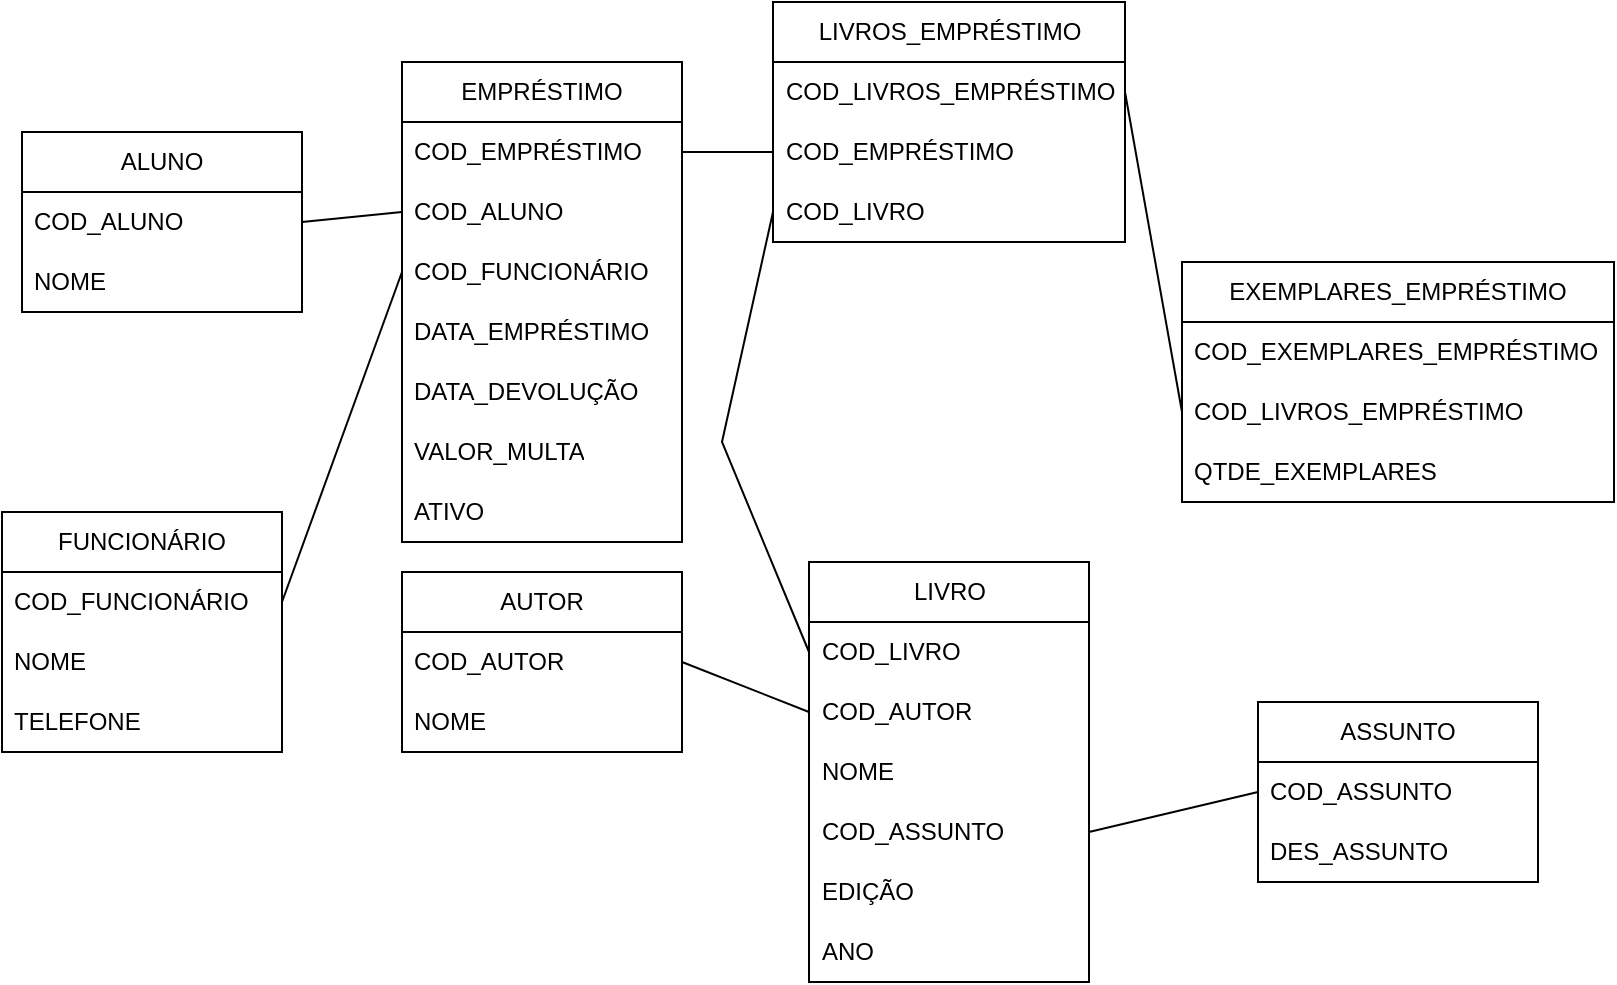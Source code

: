 <mxfile version="21.7.2" type="github">
  <diagram name="Página-1" id="oJfKlUC4fJond-4Fd566">
    <mxGraphModel dx="1434" dy="790" grid="1" gridSize="10" guides="1" tooltips="1" connect="1" arrows="1" fold="1" page="1" pageScale="1" pageWidth="827" pageHeight="1169" math="0" shadow="0">
      <root>
        <mxCell id="0" />
        <mxCell id="1" parent="0" />
        <mxCell id="D67Iu5vNy2_DxKm5OmHX-8" value="ALUNO" style="swimlane;fontStyle=0;childLayout=stackLayout;horizontal=1;startSize=30;horizontalStack=0;resizeParent=1;resizeParentMax=0;resizeLast=0;collapsible=1;marginBottom=0;whiteSpace=wrap;html=1;" vertex="1" parent="1">
          <mxGeometry x="20" y="95" width="140" height="90" as="geometry" />
        </mxCell>
        <mxCell id="D67Iu5vNy2_DxKm5OmHX-9" value="COD_ALUNO" style="text;strokeColor=none;fillColor=none;align=left;verticalAlign=middle;spacingLeft=4;spacingRight=4;overflow=hidden;points=[[0,0.5],[1,0.5]];portConstraint=eastwest;rotatable=0;whiteSpace=wrap;html=1;" vertex="1" parent="D67Iu5vNy2_DxKm5OmHX-8">
          <mxGeometry y="30" width="140" height="30" as="geometry" />
        </mxCell>
        <mxCell id="D67Iu5vNy2_DxKm5OmHX-10" value="NOME" style="text;strokeColor=none;fillColor=none;align=left;verticalAlign=middle;spacingLeft=4;spacingRight=4;overflow=hidden;points=[[0,0.5],[1,0.5]];portConstraint=eastwest;rotatable=0;whiteSpace=wrap;html=1;" vertex="1" parent="D67Iu5vNy2_DxKm5OmHX-8">
          <mxGeometry y="60" width="140" height="30" as="geometry" />
        </mxCell>
        <mxCell id="D67Iu5vNy2_DxKm5OmHX-12" value="EMPRÉSTIMO" style="swimlane;fontStyle=0;childLayout=stackLayout;horizontal=1;startSize=30;horizontalStack=0;resizeParent=1;resizeParentMax=0;resizeLast=0;collapsible=1;marginBottom=0;whiteSpace=wrap;html=1;" vertex="1" parent="1">
          <mxGeometry x="210" y="60" width="140" height="240" as="geometry" />
        </mxCell>
        <mxCell id="D67Iu5vNy2_DxKm5OmHX-13" value="COD_EMPRÉSTIMO" style="text;strokeColor=none;fillColor=none;align=left;verticalAlign=middle;spacingLeft=4;spacingRight=4;overflow=hidden;points=[[0,0.5],[1,0.5]];portConstraint=eastwest;rotatable=0;whiteSpace=wrap;html=1;" vertex="1" parent="D67Iu5vNy2_DxKm5OmHX-12">
          <mxGeometry y="30" width="140" height="30" as="geometry" />
        </mxCell>
        <mxCell id="D67Iu5vNy2_DxKm5OmHX-14" value="COD_ALUNO" style="text;strokeColor=none;fillColor=none;align=left;verticalAlign=middle;spacingLeft=4;spacingRight=4;overflow=hidden;points=[[0,0.5],[1,0.5]];portConstraint=eastwest;rotatable=0;whiteSpace=wrap;html=1;" vertex="1" parent="D67Iu5vNy2_DxKm5OmHX-12">
          <mxGeometry y="60" width="140" height="30" as="geometry" />
        </mxCell>
        <mxCell id="D67Iu5vNy2_DxKm5OmHX-53" value="COD_FUNCIONÁRIO" style="text;strokeColor=none;fillColor=none;align=left;verticalAlign=middle;spacingLeft=4;spacingRight=4;overflow=hidden;points=[[0,0.5],[1,0.5]];portConstraint=eastwest;rotatable=0;whiteSpace=wrap;html=1;" vertex="1" parent="D67Iu5vNy2_DxKm5OmHX-12">
          <mxGeometry y="90" width="140" height="30" as="geometry" />
        </mxCell>
        <mxCell id="D67Iu5vNy2_DxKm5OmHX-25" value="DATA_EMPRÉSTIMO" style="text;strokeColor=none;fillColor=none;align=left;verticalAlign=middle;spacingLeft=4;spacingRight=4;overflow=hidden;points=[[0,0.5],[1,0.5]];portConstraint=eastwest;rotatable=0;whiteSpace=wrap;html=1;" vertex="1" parent="D67Iu5vNy2_DxKm5OmHX-12">
          <mxGeometry y="120" width="140" height="30" as="geometry" />
        </mxCell>
        <mxCell id="D67Iu5vNy2_DxKm5OmHX-26" value="DATA_DEVOLUÇÃO" style="text;strokeColor=none;fillColor=none;align=left;verticalAlign=middle;spacingLeft=4;spacingRight=4;overflow=hidden;points=[[0,0.5],[1,0.5]];portConstraint=eastwest;rotatable=0;whiteSpace=wrap;html=1;" vertex="1" parent="D67Iu5vNy2_DxKm5OmHX-12">
          <mxGeometry y="150" width="140" height="30" as="geometry" />
        </mxCell>
        <mxCell id="D67Iu5vNy2_DxKm5OmHX-60" value="VALOR_MULTA" style="text;strokeColor=none;fillColor=none;align=left;verticalAlign=middle;spacingLeft=4;spacingRight=4;overflow=hidden;points=[[0,0.5],[1,0.5]];portConstraint=eastwest;rotatable=0;whiteSpace=wrap;html=1;" vertex="1" parent="D67Iu5vNy2_DxKm5OmHX-12">
          <mxGeometry y="180" width="140" height="30" as="geometry" />
        </mxCell>
        <mxCell id="D67Iu5vNy2_DxKm5OmHX-27" value="ATIVO" style="text;strokeColor=none;fillColor=none;align=left;verticalAlign=middle;spacingLeft=4;spacingRight=4;overflow=hidden;points=[[0,0.5],[1,0.5]];portConstraint=eastwest;rotatable=0;whiteSpace=wrap;html=1;" vertex="1" parent="D67Iu5vNy2_DxKm5OmHX-12">
          <mxGeometry y="210" width="140" height="30" as="geometry" />
        </mxCell>
        <mxCell id="D67Iu5vNy2_DxKm5OmHX-16" value="LIVROS_EMPRÉSTIMO" style="swimlane;fontStyle=0;childLayout=stackLayout;horizontal=1;startSize=30;horizontalStack=0;resizeParent=1;resizeParentMax=0;resizeLast=0;collapsible=1;marginBottom=0;whiteSpace=wrap;html=1;" vertex="1" parent="1">
          <mxGeometry x="395.5" y="30" width="176" height="120" as="geometry" />
        </mxCell>
        <mxCell id="D67Iu5vNy2_DxKm5OmHX-17" value="COD_LIVROS_EMPRÉSTIMO" style="text;strokeColor=none;fillColor=none;align=left;verticalAlign=middle;spacingLeft=4;spacingRight=4;overflow=hidden;points=[[0,0.5],[1,0.5]];portConstraint=eastwest;rotatable=0;whiteSpace=wrap;html=1;" vertex="1" parent="D67Iu5vNy2_DxKm5OmHX-16">
          <mxGeometry y="30" width="176" height="30" as="geometry" />
        </mxCell>
        <mxCell id="D67Iu5vNy2_DxKm5OmHX-18" value="COD_EMPRÉSTIMO" style="text;strokeColor=none;fillColor=none;align=left;verticalAlign=middle;spacingLeft=4;spacingRight=4;overflow=hidden;points=[[0,0.5],[1,0.5]];portConstraint=eastwest;rotatable=0;whiteSpace=wrap;html=1;" vertex="1" parent="D67Iu5vNy2_DxKm5OmHX-16">
          <mxGeometry y="60" width="176" height="30" as="geometry" />
        </mxCell>
        <mxCell id="D67Iu5vNy2_DxKm5OmHX-19" value="COD_LIVRO" style="text;strokeColor=none;fillColor=none;align=left;verticalAlign=middle;spacingLeft=4;spacingRight=4;overflow=hidden;points=[[0,0.5],[1,0.5]];portConstraint=eastwest;rotatable=0;whiteSpace=wrap;html=1;" vertex="1" parent="D67Iu5vNy2_DxKm5OmHX-16">
          <mxGeometry y="90" width="176" height="30" as="geometry" />
        </mxCell>
        <mxCell id="D67Iu5vNy2_DxKm5OmHX-21" value="FUNCIONÁRIO" style="swimlane;fontStyle=0;childLayout=stackLayout;horizontal=1;startSize=30;horizontalStack=0;resizeParent=1;resizeParentMax=0;resizeLast=0;collapsible=1;marginBottom=0;whiteSpace=wrap;html=1;" vertex="1" parent="1">
          <mxGeometry x="10" y="285" width="140" height="120" as="geometry" />
        </mxCell>
        <mxCell id="D67Iu5vNy2_DxKm5OmHX-22" value="COD_FUNCIONÁRIO" style="text;strokeColor=none;fillColor=none;align=left;verticalAlign=middle;spacingLeft=4;spacingRight=4;overflow=hidden;points=[[0,0.5],[1,0.5]];portConstraint=eastwest;rotatable=0;whiteSpace=wrap;html=1;" vertex="1" parent="D67Iu5vNy2_DxKm5OmHX-21">
          <mxGeometry y="30" width="140" height="30" as="geometry" />
        </mxCell>
        <mxCell id="D67Iu5vNy2_DxKm5OmHX-23" value="NOME" style="text;strokeColor=none;fillColor=none;align=left;verticalAlign=middle;spacingLeft=4;spacingRight=4;overflow=hidden;points=[[0,0.5],[1,0.5]];portConstraint=eastwest;rotatable=0;whiteSpace=wrap;html=1;" vertex="1" parent="D67Iu5vNy2_DxKm5OmHX-21">
          <mxGeometry y="60" width="140" height="30" as="geometry" />
        </mxCell>
        <mxCell id="D67Iu5vNy2_DxKm5OmHX-24" value="TELEFONE" style="text;strokeColor=none;fillColor=none;align=left;verticalAlign=middle;spacingLeft=4;spacingRight=4;overflow=hidden;points=[[0,0.5],[1,0.5]];portConstraint=eastwest;rotatable=0;whiteSpace=wrap;html=1;" vertex="1" parent="D67Iu5vNy2_DxKm5OmHX-21">
          <mxGeometry y="90" width="140" height="30" as="geometry" />
        </mxCell>
        <mxCell id="D67Iu5vNy2_DxKm5OmHX-28" value="AUTOR" style="swimlane;fontStyle=0;childLayout=stackLayout;horizontal=1;startSize=30;horizontalStack=0;resizeParent=1;resizeParentMax=0;resizeLast=0;collapsible=1;marginBottom=0;whiteSpace=wrap;html=1;" vertex="1" parent="1">
          <mxGeometry x="210" y="315" width="140" height="90" as="geometry" />
        </mxCell>
        <mxCell id="D67Iu5vNy2_DxKm5OmHX-29" value="COD_AUTOR" style="text;strokeColor=none;fillColor=none;align=left;verticalAlign=middle;spacingLeft=4;spacingRight=4;overflow=hidden;points=[[0,0.5],[1,0.5]];portConstraint=eastwest;rotatable=0;whiteSpace=wrap;html=1;" vertex="1" parent="D67Iu5vNy2_DxKm5OmHX-28">
          <mxGeometry y="30" width="140" height="30" as="geometry" />
        </mxCell>
        <mxCell id="D67Iu5vNy2_DxKm5OmHX-30" value="NOME" style="text;strokeColor=none;fillColor=none;align=left;verticalAlign=middle;spacingLeft=4;spacingRight=4;overflow=hidden;points=[[0,0.5],[1,0.5]];portConstraint=eastwest;rotatable=0;whiteSpace=wrap;html=1;" vertex="1" parent="D67Iu5vNy2_DxKm5OmHX-28">
          <mxGeometry y="60" width="140" height="30" as="geometry" />
        </mxCell>
        <mxCell id="D67Iu5vNy2_DxKm5OmHX-32" value="LIVRO" style="swimlane;fontStyle=0;childLayout=stackLayout;horizontal=1;startSize=30;horizontalStack=0;resizeParent=1;resizeParentMax=0;resizeLast=0;collapsible=1;marginBottom=0;whiteSpace=wrap;html=1;" vertex="1" parent="1">
          <mxGeometry x="413.5" y="310" width="140" height="210" as="geometry" />
        </mxCell>
        <mxCell id="D67Iu5vNy2_DxKm5OmHX-33" value="COD_LIVRO" style="text;strokeColor=none;fillColor=none;align=left;verticalAlign=middle;spacingLeft=4;spacingRight=4;overflow=hidden;points=[[0,0.5],[1,0.5]];portConstraint=eastwest;rotatable=0;whiteSpace=wrap;html=1;" vertex="1" parent="D67Iu5vNy2_DxKm5OmHX-32">
          <mxGeometry y="30" width="140" height="30" as="geometry" />
        </mxCell>
        <mxCell id="D67Iu5vNy2_DxKm5OmHX-34" value="COD_AUTOR" style="text;strokeColor=none;fillColor=none;align=left;verticalAlign=middle;spacingLeft=4;spacingRight=4;overflow=hidden;points=[[0,0.5],[1,0.5]];portConstraint=eastwest;rotatable=0;whiteSpace=wrap;html=1;" vertex="1" parent="D67Iu5vNy2_DxKm5OmHX-32">
          <mxGeometry y="60" width="140" height="30" as="geometry" />
        </mxCell>
        <mxCell id="D67Iu5vNy2_DxKm5OmHX-35" value="NOME" style="text;strokeColor=none;fillColor=none;align=left;verticalAlign=middle;spacingLeft=4;spacingRight=4;overflow=hidden;points=[[0,0.5],[1,0.5]];portConstraint=eastwest;rotatable=0;whiteSpace=wrap;html=1;" vertex="1" parent="D67Iu5vNy2_DxKm5OmHX-32">
          <mxGeometry y="90" width="140" height="30" as="geometry" />
        </mxCell>
        <mxCell id="D67Iu5vNy2_DxKm5OmHX-36" value="COD_ASSUNTO" style="text;strokeColor=none;fillColor=none;align=left;verticalAlign=middle;spacingLeft=4;spacingRight=4;overflow=hidden;points=[[0,0.5],[1,0.5]];portConstraint=eastwest;rotatable=0;whiteSpace=wrap;html=1;" vertex="1" parent="D67Iu5vNy2_DxKm5OmHX-32">
          <mxGeometry y="120" width="140" height="30" as="geometry" />
        </mxCell>
        <mxCell id="D67Iu5vNy2_DxKm5OmHX-37" value="EDIÇÃO" style="text;strokeColor=none;fillColor=none;align=left;verticalAlign=middle;spacingLeft=4;spacingRight=4;overflow=hidden;points=[[0,0.5],[1,0.5]];portConstraint=eastwest;rotatable=0;whiteSpace=wrap;html=1;" vertex="1" parent="D67Iu5vNy2_DxKm5OmHX-32">
          <mxGeometry y="150" width="140" height="30" as="geometry" />
        </mxCell>
        <mxCell id="D67Iu5vNy2_DxKm5OmHX-38" value="ANO" style="text;strokeColor=none;fillColor=none;align=left;verticalAlign=middle;spacingLeft=4;spacingRight=4;overflow=hidden;points=[[0,0.5],[1,0.5]];portConstraint=eastwest;rotatable=0;whiteSpace=wrap;html=1;" vertex="1" parent="D67Iu5vNy2_DxKm5OmHX-32">
          <mxGeometry y="180" width="140" height="30" as="geometry" />
        </mxCell>
        <mxCell id="D67Iu5vNy2_DxKm5OmHX-44" value="EXEMPLARES_EMPRÉSTIMO" style="swimlane;fontStyle=0;childLayout=stackLayout;horizontal=1;startSize=30;horizontalStack=0;resizeParent=1;resizeParentMax=0;resizeLast=0;collapsible=1;marginBottom=0;whiteSpace=wrap;html=1;" vertex="1" parent="1">
          <mxGeometry x="600" y="160" width="216" height="120" as="geometry" />
        </mxCell>
        <mxCell id="D67Iu5vNy2_DxKm5OmHX-45" value="COD_EXEMPLARES_EMPRÉSTIMO" style="text;strokeColor=none;fillColor=none;align=left;verticalAlign=middle;spacingLeft=4;spacingRight=4;overflow=hidden;points=[[0,0.5],[1,0.5]];portConstraint=eastwest;rotatable=0;whiteSpace=wrap;html=1;" vertex="1" parent="D67Iu5vNy2_DxKm5OmHX-44">
          <mxGeometry y="30" width="216" height="30" as="geometry" />
        </mxCell>
        <mxCell id="D67Iu5vNy2_DxKm5OmHX-46" value="COD_LIVROS_EMPRÉSTIMO" style="text;strokeColor=none;fillColor=none;align=left;verticalAlign=middle;spacingLeft=4;spacingRight=4;overflow=hidden;points=[[0,0.5],[1,0.5]];portConstraint=eastwest;rotatable=0;whiteSpace=wrap;html=1;" vertex="1" parent="D67Iu5vNy2_DxKm5OmHX-44">
          <mxGeometry y="60" width="216" height="30" as="geometry" />
        </mxCell>
        <mxCell id="D67Iu5vNy2_DxKm5OmHX-47" value="QTDE_EXEMPLARES" style="text;strokeColor=none;fillColor=none;align=left;verticalAlign=middle;spacingLeft=4;spacingRight=4;overflow=hidden;points=[[0,0.5],[1,0.5]];portConstraint=eastwest;rotatable=0;whiteSpace=wrap;html=1;" vertex="1" parent="D67Iu5vNy2_DxKm5OmHX-44">
          <mxGeometry y="90" width="216" height="30" as="geometry" />
        </mxCell>
        <mxCell id="D67Iu5vNy2_DxKm5OmHX-48" value="" style="endArrow=none;html=1;rounded=0;exitX=1;exitY=0.5;exitDx=0;exitDy=0;entryX=0;entryY=0.5;entryDx=0;entryDy=0;" edge="1" parent="1" source="D67Iu5vNy2_DxKm5OmHX-9" target="D67Iu5vNy2_DxKm5OmHX-14">
          <mxGeometry width="50" height="50" relative="1" as="geometry">
            <mxPoint x="390" y="250" as="sourcePoint" />
            <mxPoint x="440" y="200" as="targetPoint" />
          </mxGeometry>
        </mxCell>
        <mxCell id="D67Iu5vNy2_DxKm5OmHX-49" value="" style="endArrow=none;html=1;rounded=0;exitX=1;exitY=0.5;exitDx=0;exitDy=0;entryX=0;entryY=0.5;entryDx=0;entryDy=0;" edge="1" parent="1" source="D67Iu5vNy2_DxKm5OmHX-29" target="D67Iu5vNy2_DxKm5OmHX-34">
          <mxGeometry width="50" height="50" relative="1" as="geometry">
            <mxPoint x="290" y="490" as="sourcePoint" />
            <mxPoint x="340" y="440" as="targetPoint" />
          </mxGeometry>
        </mxCell>
        <mxCell id="D67Iu5vNy2_DxKm5OmHX-50" value="" style="endArrow=none;html=1;rounded=0;entryX=1;entryY=0.5;entryDx=0;entryDy=0;exitX=0;exitY=0.5;exitDx=0;exitDy=0;" edge="1" parent="1" source="D67Iu5vNy2_DxKm5OmHX-46" target="D67Iu5vNy2_DxKm5OmHX-17">
          <mxGeometry width="50" height="50" relative="1" as="geometry">
            <mxPoint x="390" y="250" as="sourcePoint" />
            <mxPoint x="440" y="200" as="targetPoint" />
          </mxGeometry>
        </mxCell>
        <mxCell id="D67Iu5vNy2_DxKm5OmHX-52" value="" style="endArrow=none;html=1;rounded=0;exitX=1;exitY=0.5;exitDx=0;exitDy=0;entryX=0;entryY=0.5;entryDx=0;entryDy=0;" edge="1" parent="1" source="D67Iu5vNy2_DxKm5OmHX-13" target="D67Iu5vNy2_DxKm5OmHX-18">
          <mxGeometry width="50" height="50" relative="1" as="geometry">
            <mxPoint x="390" y="250" as="sourcePoint" />
            <mxPoint x="440" y="200" as="targetPoint" />
          </mxGeometry>
        </mxCell>
        <mxCell id="D67Iu5vNy2_DxKm5OmHX-54" value="" style="endArrow=none;html=1;rounded=0;exitX=1;exitY=0.5;exitDx=0;exitDy=0;entryX=0;entryY=0.5;entryDx=0;entryDy=0;" edge="1" parent="1" source="D67Iu5vNy2_DxKm5OmHX-22" target="D67Iu5vNy2_DxKm5OmHX-53">
          <mxGeometry width="50" height="50" relative="1" as="geometry">
            <mxPoint x="160" y="335" as="sourcePoint" />
            <mxPoint x="210" y="285" as="targetPoint" />
          </mxGeometry>
        </mxCell>
        <mxCell id="D67Iu5vNy2_DxKm5OmHX-55" value="ASSUNTO" style="swimlane;fontStyle=0;childLayout=stackLayout;horizontal=1;startSize=30;horizontalStack=0;resizeParent=1;resizeParentMax=0;resizeLast=0;collapsible=1;marginBottom=0;whiteSpace=wrap;html=1;" vertex="1" parent="1">
          <mxGeometry x="638" y="380" width="140" height="90" as="geometry" />
        </mxCell>
        <mxCell id="D67Iu5vNy2_DxKm5OmHX-56" value="COD_ASSUNTO" style="text;strokeColor=none;fillColor=none;align=left;verticalAlign=middle;spacingLeft=4;spacingRight=4;overflow=hidden;points=[[0,0.5],[1,0.5]];portConstraint=eastwest;rotatable=0;whiteSpace=wrap;html=1;" vertex="1" parent="D67Iu5vNy2_DxKm5OmHX-55">
          <mxGeometry y="30" width="140" height="30" as="geometry" />
        </mxCell>
        <mxCell id="D67Iu5vNy2_DxKm5OmHX-57" value="DES_ASSUNTO" style="text;strokeColor=none;fillColor=none;align=left;verticalAlign=middle;spacingLeft=4;spacingRight=4;overflow=hidden;points=[[0,0.5],[1,0.5]];portConstraint=eastwest;rotatable=0;whiteSpace=wrap;html=1;" vertex="1" parent="D67Iu5vNy2_DxKm5OmHX-55">
          <mxGeometry y="60" width="140" height="30" as="geometry" />
        </mxCell>
        <mxCell id="D67Iu5vNy2_DxKm5OmHX-59" value="" style="endArrow=none;html=1;rounded=0;entryX=0;entryY=0.5;entryDx=0;entryDy=0;exitX=1;exitY=0.5;exitDx=0;exitDy=0;" edge="1" parent="1" source="D67Iu5vNy2_DxKm5OmHX-36" target="D67Iu5vNy2_DxKm5OmHX-56">
          <mxGeometry width="50" height="50" relative="1" as="geometry">
            <mxPoint x="390" y="250" as="sourcePoint" />
            <mxPoint x="440" y="200" as="targetPoint" />
          </mxGeometry>
        </mxCell>
        <mxCell id="D67Iu5vNy2_DxKm5OmHX-61" value="" style="endArrow=none;html=1;rounded=0;exitX=0;exitY=0.5;exitDx=0;exitDy=0;entryX=0;entryY=0.5;entryDx=0;entryDy=0;" edge="1" parent="1" source="D67Iu5vNy2_DxKm5OmHX-33" target="D67Iu5vNy2_DxKm5OmHX-19">
          <mxGeometry width="50" height="50" relative="1" as="geometry">
            <mxPoint x="390" y="250" as="sourcePoint" />
            <mxPoint x="440" y="200" as="targetPoint" />
            <Array as="points">
              <mxPoint x="370" y="250" />
            </Array>
          </mxGeometry>
        </mxCell>
      </root>
    </mxGraphModel>
  </diagram>
</mxfile>
